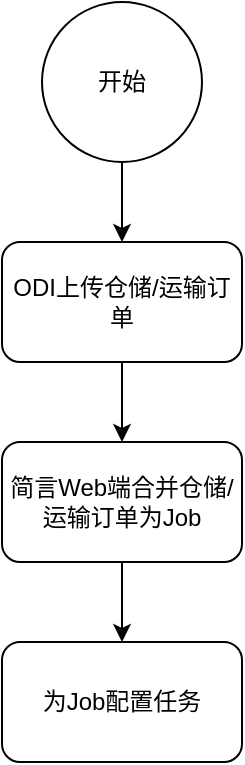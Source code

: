 <mxfile version="17.4.1" type="github">
  <diagram id="NN8UBgJH7iDtqIV_6qUX" name="Page-1">
    <mxGraphModel dx="652" dy="377" grid="1" gridSize="10" guides="1" tooltips="1" connect="1" arrows="1" fold="1" page="1" pageScale="1" pageWidth="827" pageHeight="1169" math="0" shadow="0">
      <root>
        <mxCell id="0" />
        <mxCell id="1" parent="0" />
        <mxCell id="K40CPvtrrbEm8-m7OPcE-3" style="edgeStyle=orthogonalEdgeStyle;rounded=0;orthogonalLoop=1;jettySize=auto;html=1;exitX=0.5;exitY=1;exitDx=0;exitDy=0;entryX=0.5;entryY=0;entryDx=0;entryDy=0;" parent="1" source="K40CPvtrrbEm8-m7OPcE-1" target="K40CPvtrrbEm8-m7OPcE-2" edge="1">
          <mxGeometry relative="1" as="geometry" />
        </mxCell>
        <mxCell id="K40CPvtrrbEm8-m7OPcE-1" value="开始" style="ellipse;whiteSpace=wrap;html=1;aspect=fixed;" parent="1" vertex="1">
          <mxGeometry x="120" y="80" width="80" height="80" as="geometry" />
        </mxCell>
        <mxCell id="K40CPvtrrbEm8-m7OPcE-5" style="edgeStyle=orthogonalEdgeStyle;rounded=0;orthogonalLoop=1;jettySize=auto;html=1;exitX=0.5;exitY=1;exitDx=0;exitDy=0;entryX=0.5;entryY=0;entryDx=0;entryDy=0;" parent="1" source="K40CPvtrrbEm8-m7OPcE-2" target="K40CPvtrrbEm8-m7OPcE-4" edge="1">
          <mxGeometry relative="1" as="geometry" />
        </mxCell>
        <mxCell id="K40CPvtrrbEm8-m7OPcE-2" value="ODI上传仓储/运输订单" style="rounded=1;whiteSpace=wrap;html=1;" parent="1" vertex="1">
          <mxGeometry x="100" y="200" width="120" height="60" as="geometry" />
        </mxCell>
        <mxCell id="K40CPvtrrbEm8-m7OPcE-7" style="edgeStyle=orthogonalEdgeStyle;rounded=0;orthogonalLoop=1;jettySize=auto;html=1;exitX=0.5;exitY=1;exitDx=0;exitDy=0;entryX=0.5;entryY=0;entryDx=0;entryDy=0;" parent="1" source="K40CPvtrrbEm8-m7OPcE-4" target="K40CPvtrrbEm8-m7OPcE-6" edge="1">
          <mxGeometry relative="1" as="geometry" />
        </mxCell>
        <mxCell id="K40CPvtrrbEm8-m7OPcE-4" value="简言Web端合并仓储/运输订单为Job" style="rounded=1;whiteSpace=wrap;html=1;" parent="1" vertex="1">
          <mxGeometry x="100" y="300" width="120" height="60" as="geometry" />
        </mxCell>
        <mxCell id="K40CPvtrrbEm8-m7OPcE-6" value="为Job配置任务" style="rounded=1;whiteSpace=wrap;html=1;" parent="1" vertex="1">
          <mxGeometry x="100" y="400" width="120" height="60" as="geometry" />
        </mxCell>
      </root>
    </mxGraphModel>
  </diagram>
</mxfile>
